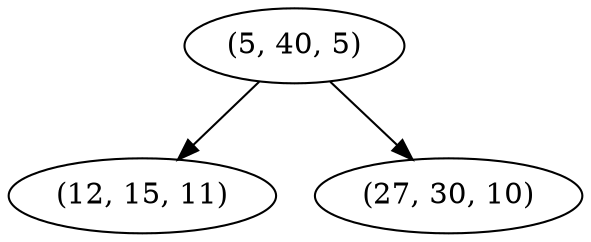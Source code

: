 digraph tree {
    "(5, 40, 5)";
    "(12, 15, 11)";
    "(27, 30, 10)";
    "(5, 40, 5)" -> "(12, 15, 11)";
    "(5, 40, 5)" -> "(27, 30, 10)";
}
